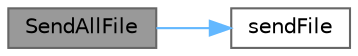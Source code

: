 digraph "SendAllFile"
{
 // LATEX_PDF_SIZE
  bgcolor="transparent";
  edge [fontname=Helvetica,fontsize=10,labelfontname=Helvetica,labelfontsize=10];
  node [fontname=Helvetica,fontsize=10,shape=box,height=0.2,width=0.4];
  rankdir="LR";
  Node1 [id="Node000001",label="SendAllFile",height=0.2,width=0.4,color="gray40", fillcolor="grey60", style="filled", fontcolor="black",tooltip="给所有客户端发送文件"];
  Node1 -> Node2 [id="edge1_Node000001_Node000002",color="steelblue1",style="solid",tooltip=" "];
  Node2 [id="Node000002",label="sendFile",height=0.2,width=0.4,color="grey40", fillcolor="white", style="filled",URL="$class_c_web_socket_server.html#abb6485d46b5e618ad7f287ebe3e210fe",tooltip="给指定客户端发送文件(注意点：在网络中使用时一定要设置isExcludeUserInputEvents为false,这个参数是在界面中做防假卡死的)"];
}
